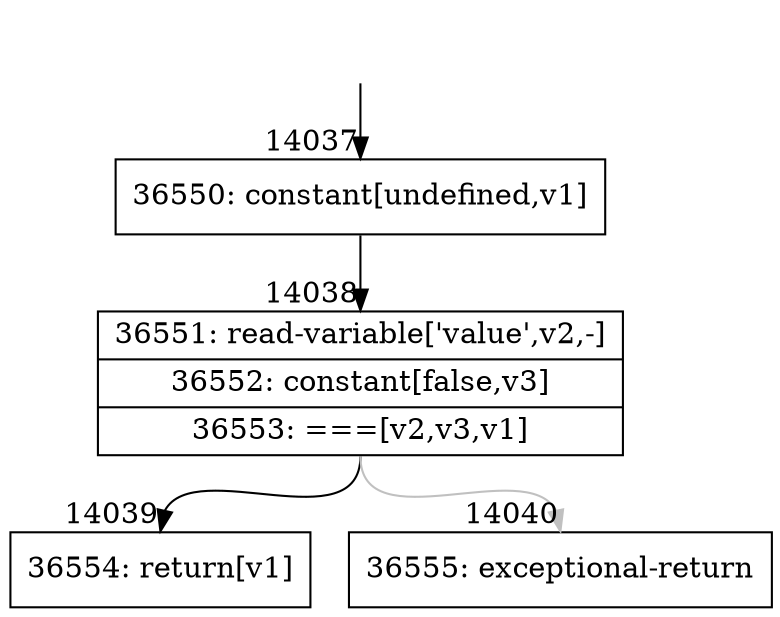 digraph {
rankdir="TD"
BB_entry1097[shape=none,label=""];
BB_entry1097 -> BB14037 [tailport=s, headport=n, headlabel="    14037"]
BB14037 [shape=record label="{36550: constant[undefined,v1]}" ] 
BB14037 -> BB14038 [tailport=s, headport=n, headlabel="      14038"]
BB14038 [shape=record label="{36551: read-variable['value',v2,-]|36552: constant[false,v3]|36553: ===[v2,v3,v1]}" ] 
BB14038 -> BB14039 [tailport=s, headport=n, headlabel="      14039"]
BB14038 -> BB14040 [tailport=s, headport=n, color=gray, headlabel="      14040"]
BB14039 [shape=record label="{36554: return[v1]}" ] 
BB14040 [shape=record label="{36555: exceptional-return}" ] 
//#$~ 21812
}
